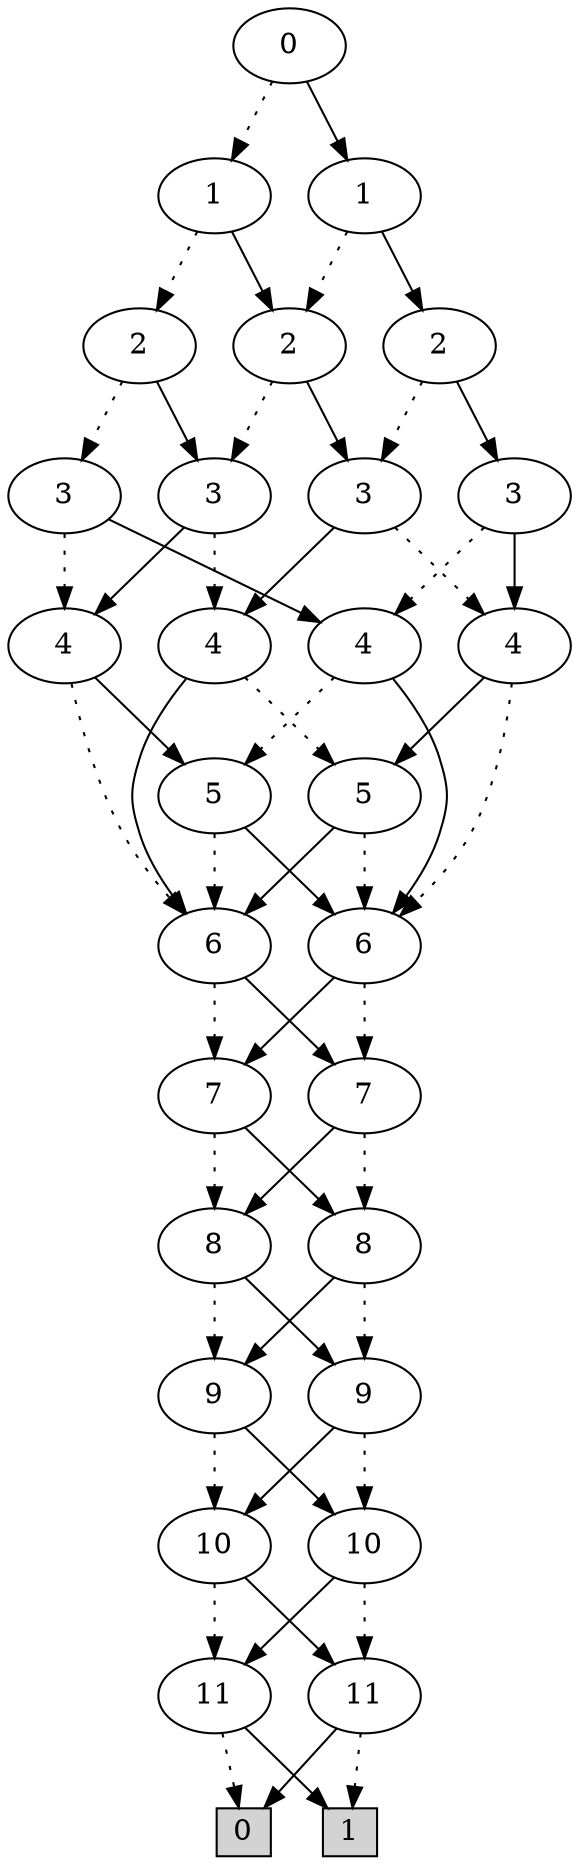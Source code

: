 digraph G {
0 [shape=box, label="0", style=filled, shape=box, height=0.3, width=0.3];
1 [shape=box, label="1", style=filled, shape=box, height=0.3, width=0.3];
284 [label="0"];
284 -> 277 [style=dotted];
284 -> 283 [style=filled];
277 [label="1"];
277 -> 275 [style=dotted];
277 -> 276 [style=filled];
275 [label="2"];
275 -> 265 [style=dotted];
275 -> 274 [style=filled];
265 [label="3"];
265 -> 263 [style=dotted];
265 -> 264 [style=filled];
263 [label="4"];
263 -> 250 [style=dotted];
263 -> 262 [style=filled];
250 [label="6"];
250 -> 248 [style=dotted];
250 -> 249 [style=filled];
248 [label="7"];
248 -> 246 [style=dotted];
248 -> 247 [style=filled];
246 [label="8"];
246 -> 291 [style=dotted];
246 -> 292 [style=filled];
291 [label="9"];
291 -> 289 [style=dotted];
291 -> 290 [style=filled];
289 [label="10"];
289 -> 24 [style=dotted];
289 -> 25 [style=filled];
24 [label="11"];
24 -> 0 [style=dotted];
24 -> 1 [style=filled];
25 [label="11"];
25 -> 1 [style=dotted];
25 -> 0 [style=filled];
290 [label="10"];
290 -> 25 [style=dotted];
290 -> 24 [style=filled];
292 [label="9"];
292 -> 290 [style=dotted];
292 -> 289 [style=filled];
247 [label="8"];
247 -> 292 [style=dotted];
247 -> 291 [style=filled];
249 [label="7"];
249 -> 247 [style=dotted];
249 -> 246 [style=filled];
262 [label="5"];
262 -> 250 [style=dotted];
262 -> 251 [style=filled];
251 [label="6"];
251 -> 249 [style=dotted];
251 -> 248 [style=filled];
264 [label="4"];
264 -> 262 [style=dotted];
264 -> 251 [style=filled];
274 [label="3"];
274 -> 268 [style=dotted];
274 -> 263 [style=filled];
268 [label="4"];
268 -> 266 [style=dotted];
268 -> 250 [style=filled];
266 [label="5"];
266 -> 251 [style=dotted];
266 -> 250 [style=filled];
276 [label="2"];
276 -> 274 [style=dotted];
276 -> 269 [style=filled];
269 [label="3"];
269 -> 267 [style=dotted];
269 -> 268 [style=filled];
267 [label="4"];
267 -> 251 [style=dotted];
267 -> 266 [style=filled];
283 [label="1"];
283 -> 276 [style=dotted];
283 -> 279 [style=filled];
279 [label="2"];
279 -> 269 [style=dotted];
279 -> 278 [style=filled];
278 [label="3"];
278 -> 264 [style=dotted];
278 -> 267 [style=filled];
}
